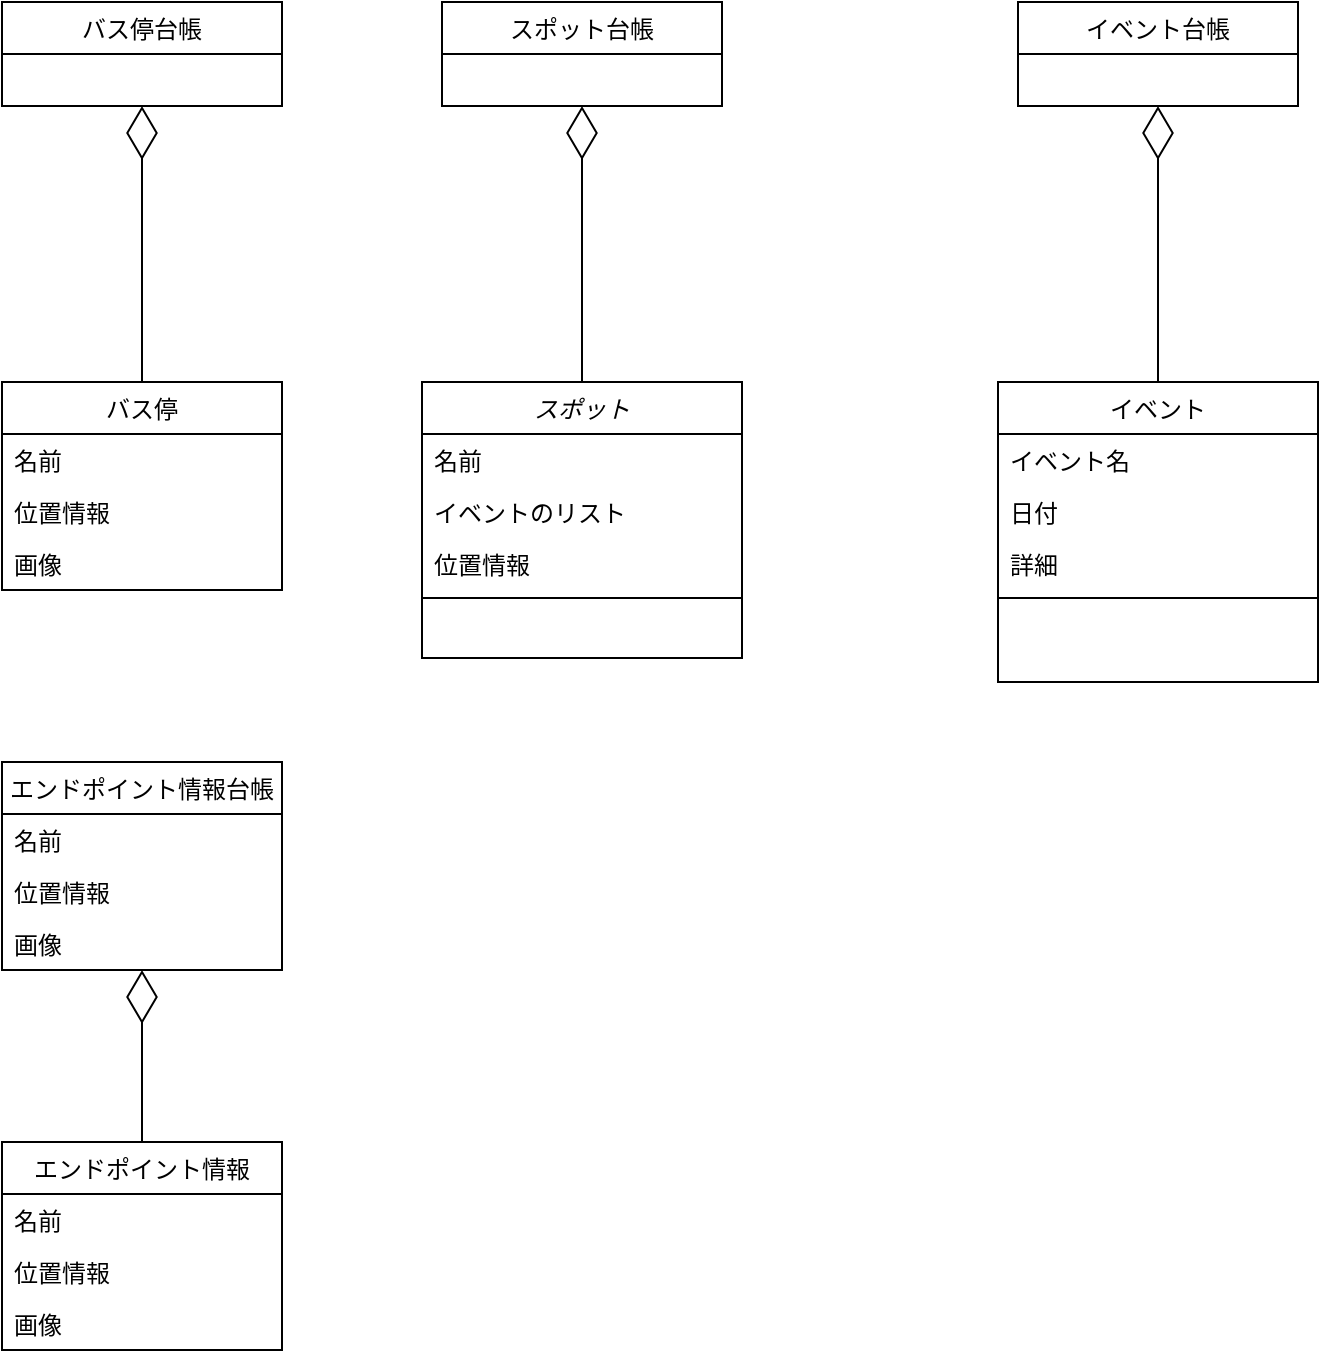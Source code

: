 <mxfile version="20.2.2" type="device"><diagram id="C5RBs43oDa-KdzZeNtuy" name="Page-1"><mxGraphModel dx="1261" dy="743" grid="1" gridSize="10" guides="1" tooltips="1" connect="1" arrows="1" fold="1" page="1" pageScale="1" pageWidth="827" pageHeight="1169" math="0" shadow="0"><root><mxCell id="WIyWlLk6GJQsqaUBKTNV-0"/><mxCell id="WIyWlLk6GJQsqaUBKTNV-1" parent="WIyWlLk6GJQsqaUBKTNV-0"/><mxCell id="zkfFHV4jXpPFQw0GAbJ--0" value="スポット" style="swimlane;fontStyle=2;align=center;verticalAlign=top;childLayout=stackLayout;horizontal=1;startSize=26;horizontalStack=0;resizeParent=1;resizeLast=0;collapsible=1;marginBottom=0;rounded=0;shadow=0;strokeWidth=1;" parent="WIyWlLk6GJQsqaUBKTNV-1" vertex="1"><mxGeometry x="294" y="260" width="160" height="138" as="geometry"><mxRectangle x="230" y="140" width="160" height="26" as="alternateBounds"/></mxGeometry></mxCell><mxCell id="zkfFHV4jXpPFQw0GAbJ--1" value="名前" style="text;align=left;verticalAlign=top;spacingLeft=4;spacingRight=4;overflow=hidden;rotatable=0;points=[[0,0.5],[1,0.5]];portConstraint=eastwest;" parent="zkfFHV4jXpPFQw0GAbJ--0" vertex="1"><mxGeometry y="26" width="160" height="26" as="geometry"/></mxCell><mxCell id="oDgfrTQM-0b8YUz6TEUh-27" value="イベントのリスト" style="text;align=left;verticalAlign=top;spacingLeft=4;spacingRight=4;overflow=hidden;rotatable=0;points=[[0,0.5],[1,0.5]];portConstraint=eastwest;" vertex="1" parent="zkfFHV4jXpPFQw0GAbJ--0"><mxGeometry y="52" width="160" height="26" as="geometry"/></mxCell><mxCell id="zkfFHV4jXpPFQw0GAbJ--2" value="位置情報" style="text;align=left;verticalAlign=top;spacingLeft=4;spacingRight=4;overflow=hidden;rotatable=0;points=[[0,0.5],[1,0.5]];portConstraint=eastwest;rounded=0;shadow=0;html=0;" parent="zkfFHV4jXpPFQw0GAbJ--0" vertex="1"><mxGeometry y="78" width="160" height="26" as="geometry"/></mxCell><mxCell id="zkfFHV4jXpPFQw0GAbJ--4" value="" style="line;html=1;strokeWidth=1;align=left;verticalAlign=middle;spacingTop=-1;spacingLeft=3;spacingRight=3;rotatable=0;labelPosition=right;points=[];portConstraint=eastwest;" parent="zkfFHV4jXpPFQw0GAbJ--0" vertex="1"><mxGeometry y="104" width="160" height="8" as="geometry"/></mxCell><mxCell id="zkfFHV4jXpPFQw0GAbJ--17" value="イベント" style="swimlane;fontStyle=0;align=center;verticalAlign=top;childLayout=stackLayout;horizontal=1;startSize=26;horizontalStack=0;resizeParent=1;resizeLast=0;collapsible=1;marginBottom=0;rounded=0;shadow=0;strokeWidth=1;" parent="WIyWlLk6GJQsqaUBKTNV-1" vertex="1"><mxGeometry x="582" y="260" width="160" height="150" as="geometry"><mxRectangle x="550" y="140" width="160" height="26" as="alternateBounds"/></mxGeometry></mxCell><mxCell id="oDgfrTQM-0b8YUz6TEUh-22" value="イベント名" style="text;align=left;verticalAlign=top;spacingLeft=4;spacingRight=4;overflow=hidden;rotatable=0;points=[[0,0.5],[1,0.5]];portConstraint=eastwest;" vertex="1" parent="zkfFHV4jXpPFQw0GAbJ--17"><mxGeometry y="26" width="160" height="26" as="geometry"/></mxCell><mxCell id="oDgfrTQM-0b8YUz6TEUh-21" value="日付" style="text;align=left;verticalAlign=top;spacingLeft=4;spacingRight=4;overflow=hidden;rotatable=0;points=[[0,0.5],[1,0.5]];portConstraint=eastwest;" vertex="1" parent="zkfFHV4jXpPFQw0GAbJ--17"><mxGeometry y="52" width="160" height="26" as="geometry"/></mxCell><mxCell id="zkfFHV4jXpPFQw0GAbJ--24" value="詳細" style="text;align=left;verticalAlign=top;spacingLeft=4;spacingRight=4;overflow=hidden;rotatable=0;points=[[0,0.5],[1,0.5]];portConstraint=eastwest;" parent="zkfFHV4jXpPFQw0GAbJ--17" vertex="1"><mxGeometry y="78" width="160" height="26" as="geometry"/></mxCell><mxCell id="zkfFHV4jXpPFQw0GAbJ--23" value="" style="line;html=1;strokeWidth=1;align=left;verticalAlign=middle;spacingTop=-1;spacingLeft=3;spacingRight=3;rotatable=0;labelPosition=right;points=[];portConstraint=eastwest;" parent="zkfFHV4jXpPFQw0GAbJ--17" vertex="1"><mxGeometry y="104" width="160" height="8" as="geometry"/></mxCell><mxCell id="oDgfrTQM-0b8YUz6TEUh-0" value="イベント台帳" style="swimlane;fontStyle=0;childLayout=stackLayout;horizontal=1;startSize=26;fillColor=none;horizontalStack=0;resizeParent=1;resizeParentMax=0;resizeLast=0;collapsible=1;marginBottom=0;" vertex="1" parent="WIyWlLk6GJQsqaUBKTNV-1"><mxGeometry x="592" y="70" width="140" height="52" as="geometry"/></mxCell><mxCell id="oDgfrTQM-0b8YUz6TEUh-5" value="バス停" style="swimlane;fontStyle=0;childLayout=stackLayout;horizontal=1;startSize=26;fillColor=none;horizontalStack=0;resizeParent=1;resizeParentMax=0;resizeLast=0;collapsible=1;marginBottom=0;" vertex="1" parent="WIyWlLk6GJQsqaUBKTNV-1"><mxGeometry x="84" y="260" width="140" height="104" as="geometry"/></mxCell><mxCell id="oDgfrTQM-0b8YUz6TEUh-6" value="名前" style="text;strokeColor=none;fillColor=none;align=left;verticalAlign=top;spacingLeft=4;spacingRight=4;overflow=hidden;rotatable=0;points=[[0,0.5],[1,0.5]];portConstraint=eastwest;" vertex="1" parent="oDgfrTQM-0b8YUz6TEUh-5"><mxGeometry y="26" width="140" height="26" as="geometry"/></mxCell><mxCell id="oDgfrTQM-0b8YUz6TEUh-7" value="位置情報" style="text;strokeColor=none;fillColor=none;align=left;verticalAlign=top;spacingLeft=4;spacingRight=4;overflow=hidden;rotatable=0;points=[[0,0.5],[1,0.5]];portConstraint=eastwest;" vertex="1" parent="oDgfrTQM-0b8YUz6TEUh-5"><mxGeometry y="52" width="140" height="26" as="geometry"/></mxCell><mxCell id="oDgfrTQM-0b8YUz6TEUh-28" value="画像" style="text;strokeColor=none;fillColor=none;align=left;verticalAlign=top;spacingLeft=4;spacingRight=4;overflow=hidden;rotatable=0;points=[[0,0.5],[1,0.5]];portConstraint=eastwest;" vertex="1" parent="oDgfrTQM-0b8YUz6TEUh-5"><mxGeometry y="78" width="140" height="26" as="geometry"/></mxCell><mxCell id="oDgfrTQM-0b8YUz6TEUh-9" value="スポット台帳" style="swimlane;fontStyle=0;childLayout=stackLayout;horizontal=1;startSize=26;fillColor=none;horizontalStack=0;resizeParent=1;resizeParentMax=0;resizeLast=0;collapsible=1;marginBottom=0;" vertex="1" parent="WIyWlLk6GJQsqaUBKTNV-1"><mxGeometry x="304" y="70" width="140" height="52" as="geometry"/></mxCell><mxCell id="oDgfrTQM-0b8YUz6TEUh-13" value="バス停台帳" style="swimlane;fontStyle=0;childLayout=stackLayout;horizontal=1;startSize=26;fillColor=none;horizontalStack=0;resizeParent=1;resizeParentMax=0;resizeLast=0;collapsible=1;marginBottom=0;" vertex="1" parent="WIyWlLk6GJQsqaUBKTNV-1"><mxGeometry x="84" y="70" width="140" height="52" as="geometry"/></mxCell><mxCell id="oDgfrTQM-0b8YUz6TEUh-29" value="エンドポイント情報" style="swimlane;fontStyle=0;childLayout=stackLayout;horizontal=1;startSize=26;fillColor=none;horizontalStack=0;resizeParent=1;resizeParentMax=0;resizeLast=0;collapsible=1;marginBottom=0;" vertex="1" parent="WIyWlLk6GJQsqaUBKTNV-1"><mxGeometry x="84" y="640" width="140" height="104" as="geometry"/></mxCell><mxCell id="oDgfrTQM-0b8YUz6TEUh-30" value="名前" style="text;strokeColor=none;fillColor=none;align=left;verticalAlign=top;spacingLeft=4;spacingRight=4;overflow=hidden;rotatable=0;points=[[0,0.5],[1,0.5]];portConstraint=eastwest;" vertex="1" parent="oDgfrTQM-0b8YUz6TEUh-29"><mxGeometry y="26" width="140" height="26" as="geometry"/></mxCell><mxCell id="oDgfrTQM-0b8YUz6TEUh-31" value="位置情報" style="text;strokeColor=none;fillColor=none;align=left;verticalAlign=top;spacingLeft=4;spacingRight=4;overflow=hidden;rotatable=0;points=[[0,0.5],[1,0.5]];portConstraint=eastwest;" vertex="1" parent="oDgfrTQM-0b8YUz6TEUh-29"><mxGeometry y="52" width="140" height="26" as="geometry"/></mxCell><mxCell id="oDgfrTQM-0b8YUz6TEUh-32" value="画像" style="text;strokeColor=none;fillColor=none;align=left;verticalAlign=top;spacingLeft=4;spacingRight=4;overflow=hidden;rotatable=0;points=[[0,0.5],[1,0.5]];portConstraint=eastwest;" vertex="1" parent="oDgfrTQM-0b8YUz6TEUh-29"><mxGeometry y="78" width="140" height="26" as="geometry"/></mxCell><mxCell id="oDgfrTQM-0b8YUz6TEUh-33" value="エンドポイント情報台帳" style="swimlane;fontStyle=0;childLayout=stackLayout;horizontal=1;startSize=26;fillColor=none;horizontalStack=0;resizeParent=1;resizeParentMax=0;resizeLast=0;collapsible=1;marginBottom=0;" vertex="1" parent="WIyWlLk6GJQsqaUBKTNV-1"><mxGeometry x="84" y="450" width="140" height="104" as="geometry"/></mxCell><mxCell id="oDgfrTQM-0b8YUz6TEUh-34" value="名前" style="text;strokeColor=none;fillColor=none;align=left;verticalAlign=top;spacingLeft=4;spacingRight=4;overflow=hidden;rotatable=0;points=[[0,0.5],[1,0.5]];portConstraint=eastwest;" vertex="1" parent="oDgfrTQM-0b8YUz6TEUh-33"><mxGeometry y="26" width="140" height="26" as="geometry"/></mxCell><mxCell id="oDgfrTQM-0b8YUz6TEUh-35" value="位置情報" style="text;strokeColor=none;fillColor=none;align=left;verticalAlign=top;spacingLeft=4;spacingRight=4;overflow=hidden;rotatable=0;points=[[0,0.5],[1,0.5]];portConstraint=eastwest;" vertex="1" parent="oDgfrTQM-0b8YUz6TEUh-33"><mxGeometry y="52" width="140" height="26" as="geometry"/></mxCell><mxCell id="oDgfrTQM-0b8YUz6TEUh-36" value="画像" style="text;strokeColor=none;fillColor=none;align=left;verticalAlign=top;spacingLeft=4;spacingRight=4;overflow=hidden;rotatable=0;points=[[0,0.5],[1,0.5]];portConstraint=eastwest;" vertex="1" parent="oDgfrTQM-0b8YUz6TEUh-33"><mxGeometry y="78" width="140" height="26" as="geometry"/></mxCell><mxCell id="oDgfrTQM-0b8YUz6TEUh-37" value="" style="endArrow=diamondThin;endFill=0;endSize=24;html=1;rounded=0;entryX=0.5;entryY=1;entryDx=0;entryDy=0;exitX=0.5;exitY=0;exitDx=0;exitDy=0;" edge="1" parent="WIyWlLk6GJQsqaUBKTNV-1" source="oDgfrTQM-0b8YUz6TEUh-5" target="oDgfrTQM-0b8YUz6TEUh-13"><mxGeometry width="160" relative="1" as="geometry"><mxPoint x="164" y="170" as="sourcePoint"/><mxPoint x="324" y="170" as="targetPoint"/></mxGeometry></mxCell><mxCell id="oDgfrTQM-0b8YUz6TEUh-39" value="" style="endArrow=diamondThin;endFill=0;endSize=24;html=1;rounded=0;entryX=0.5;entryY=1;entryDx=0;entryDy=0;exitX=0.5;exitY=0;exitDx=0;exitDy=0;" edge="1" parent="WIyWlLk6GJQsqaUBKTNV-1" source="zkfFHV4jXpPFQw0GAbJ--0" target="oDgfrTQM-0b8YUz6TEUh-9"><mxGeometry width="160" relative="1" as="geometry"><mxPoint x="374" y="250" as="sourcePoint"/><mxPoint x="324" y="170" as="targetPoint"/></mxGeometry></mxCell><mxCell id="oDgfrTQM-0b8YUz6TEUh-41" value="" style="endArrow=diamondThin;endFill=0;endSize=24;html=1;rounded=0;exitX=0.5;exitY=0;exitDx=0;exitDy=0;entryX=0.5;entryY=1;entryDx=0;entryDy=0;" edge="1" parent="WIyWlLk6GJQsqaUBKTNV-1" source="zkfFHV4jXpPFQw0GAbJ--17" target="oDgfrTQM-0b8YUz6TEUh-0"><mxGeometry width="160" relative="1" as="geometry"><mxPoint x="374" y="260" as="sourcePoint"/><mxPoint x="674" y="120" as="targetPoint"/><Array as="points"><mxPoint x="662" y="180"/></Array></mxGeometry></mxCell><mxCell id="oDgfrTQM-0b8YUz6TEUh-43" value="" style="endArrow=diamondThin;endFill=0;endSize=24;html=1;rounded=0;exitX=0.5;exitY=0;exitDx=0;exitDy=0;" edge="1" parent="WIyWlLk6GJQsqaUBKTNV-1" source="oDgfrTQM-0b8YUz6TEUh-29" target="oDgfrTQM-0b8YUz6TEUh-36"><mxGeometry width="160" relative="1" as="geometry"><mxPoint x="130" y="610" as="sourcePoint"/><mxPoint x="290" y="610" as="targetPoint"/></mxGeometry></mxCell></root></mxGraphModel></diagram></mxfile>